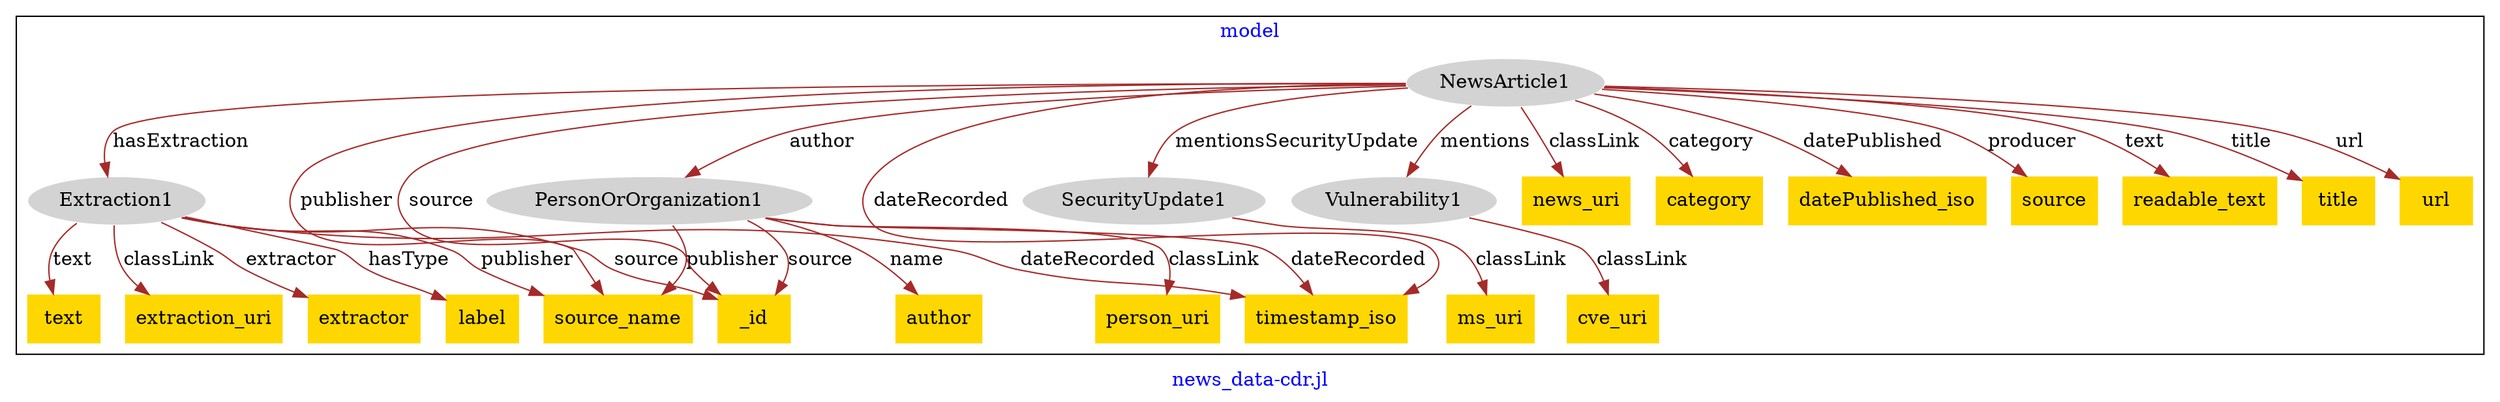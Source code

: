 digraph n0 {
fontcolor="blue"
remincross="true"
label="news_data-cdr.jl"
subgraph cluster {
label="model"
n2[style="filled",color="white",fillcolor="lightgray",label="Extraction1"];
n3[shape="plaintext",style="filled",fillcolor="gold",label="extraction_uri"];
n4[shape="plaintext",style="filled",fillcolor="gold",label="extractor"];
n5[shape="plaintext",style="filled",fillcolor="gold",label="label"];
n6[shape="plaintext",style="filled",fillcolor="gold",label="text"];
n7[style="filled",color="white",fillcolor="lightgray",label="PersonOrOrganization1"];
n8[shape="plaintext",style="filled",fillcolor="gold",label="person_uri"];
n9[shape="plaintext",style="filled",fillcolor="gold",label="timestamp_iso"];
n10[shape="plaintext",style="filled",fillcolor="gold",label="author"];
n11[shape="plaintext",style="filled",fillcolor="gold",label="source_name"];
n12[shape="plaintext",style="filled",fillcolor="gold",label="_id"];
n13[style="filled",color="white",fillcolor="lightgray",label="SecurityUpdate1"];
n14[shape="plaintext",style="filled",fillcolor="gold",label="ms_uri"];
n15[style="filled",color="white",fillcolor="lightgray",label="Vulnerability1"];
n16[shape="plaintext",style="filled",fillcolor="gold",label="cve_uri"];
n17[style="filled",color="white",fillcolor="lightgray",label="NewsArticle1"];
n18[shape="plaintext",style="filled",fillcolor="gold",label="news_uri"];
n19[shape="plaintext",style="filled",fillcolor="gold",label="category"];
n20[shape="plaintext",style="filled",fillcolor="gold",label="datePublished_iso"];
n21[shape="plaintext",style="filled",fillcolor="gold",label="source"];
n22[shape="plaintext",style="filled",fillcolor="gold",label="readable_text"];
n23[shape="plaintext",style="filled",fillcolor="gold",label="title"];
n24[shape="plaintext",style="filled",fillcolor="gold",label="url"];
}
n2 -> n3[color="brown",fontcolor="black",label="classLink"]
n2 -> n4[color="brown",fontcolor="black",label="extractor"]
n2 -> n5[color="brown",fontcolor="black",label="hasType"]
n2 -> n6[color="brown",fontcolor="black",label="text"]
n7 -> n8[color="brown",fontcolor="black",label="classLink"]
n7 -> n9[color="brown",fontcolor="black",label="dateRecorded"]
n7 -> n10[color="brown",fontcolor="black",label="name"]
n7 -> n11[color="brown",fontcolor="black",label="publisher"]
n7 -> n12[color="brown",fontcolor="black",label="source"]
n13 -> n14[color="brown",fontcolor="black",label="classLink"]
n15 -> n16[color="brown",fontcolor="black",label="classLink"]
n17 -> n18[color="brown",fontcolor="black",label="classLink"]
n17 -> n2[color="brown",fontcolor="black",label="hasExtraction"]
n17 -> n13[color="brown",fontcolor="black",label="mentionsSecurityUpdate"]
n17 -> n7[color="brown",fontcolor="black",label="author"]
n17 -> n19[color="brown",fontcolor="black",label="category"]
n17 -> n20[color="brown",fontcolor="black",label="datePublished"]
n17 -> n15[color="brown",fontcolor="black",label="mentions"]
n17 -> n21[color="brown",fontcolor="black",label="producer"]
n17 -> n22[color="brown",fontcolor="black",label="text"]
n17 -> n23[color="brown",fontcolor="black",label="title"]
n17 -> n24[color="brown",fontcolor="black",label="url"]
n17 -> n12[color="brown",fontcolor="black",label="source"]
n2 -> n11[color="brown",fontcolor="black",label="publisher"]
n17 -> n11[color="brown",fontcolor="black",label="publisher"]
n17 -> n9[color="brown",fontcolor="black",label="dateRecorded"]
n2 -> n9[color="brown",fontcolor="black",label="dateRecorded"]
n2 -> n12[color="brown",fontcolor="black",label="source"]
}
